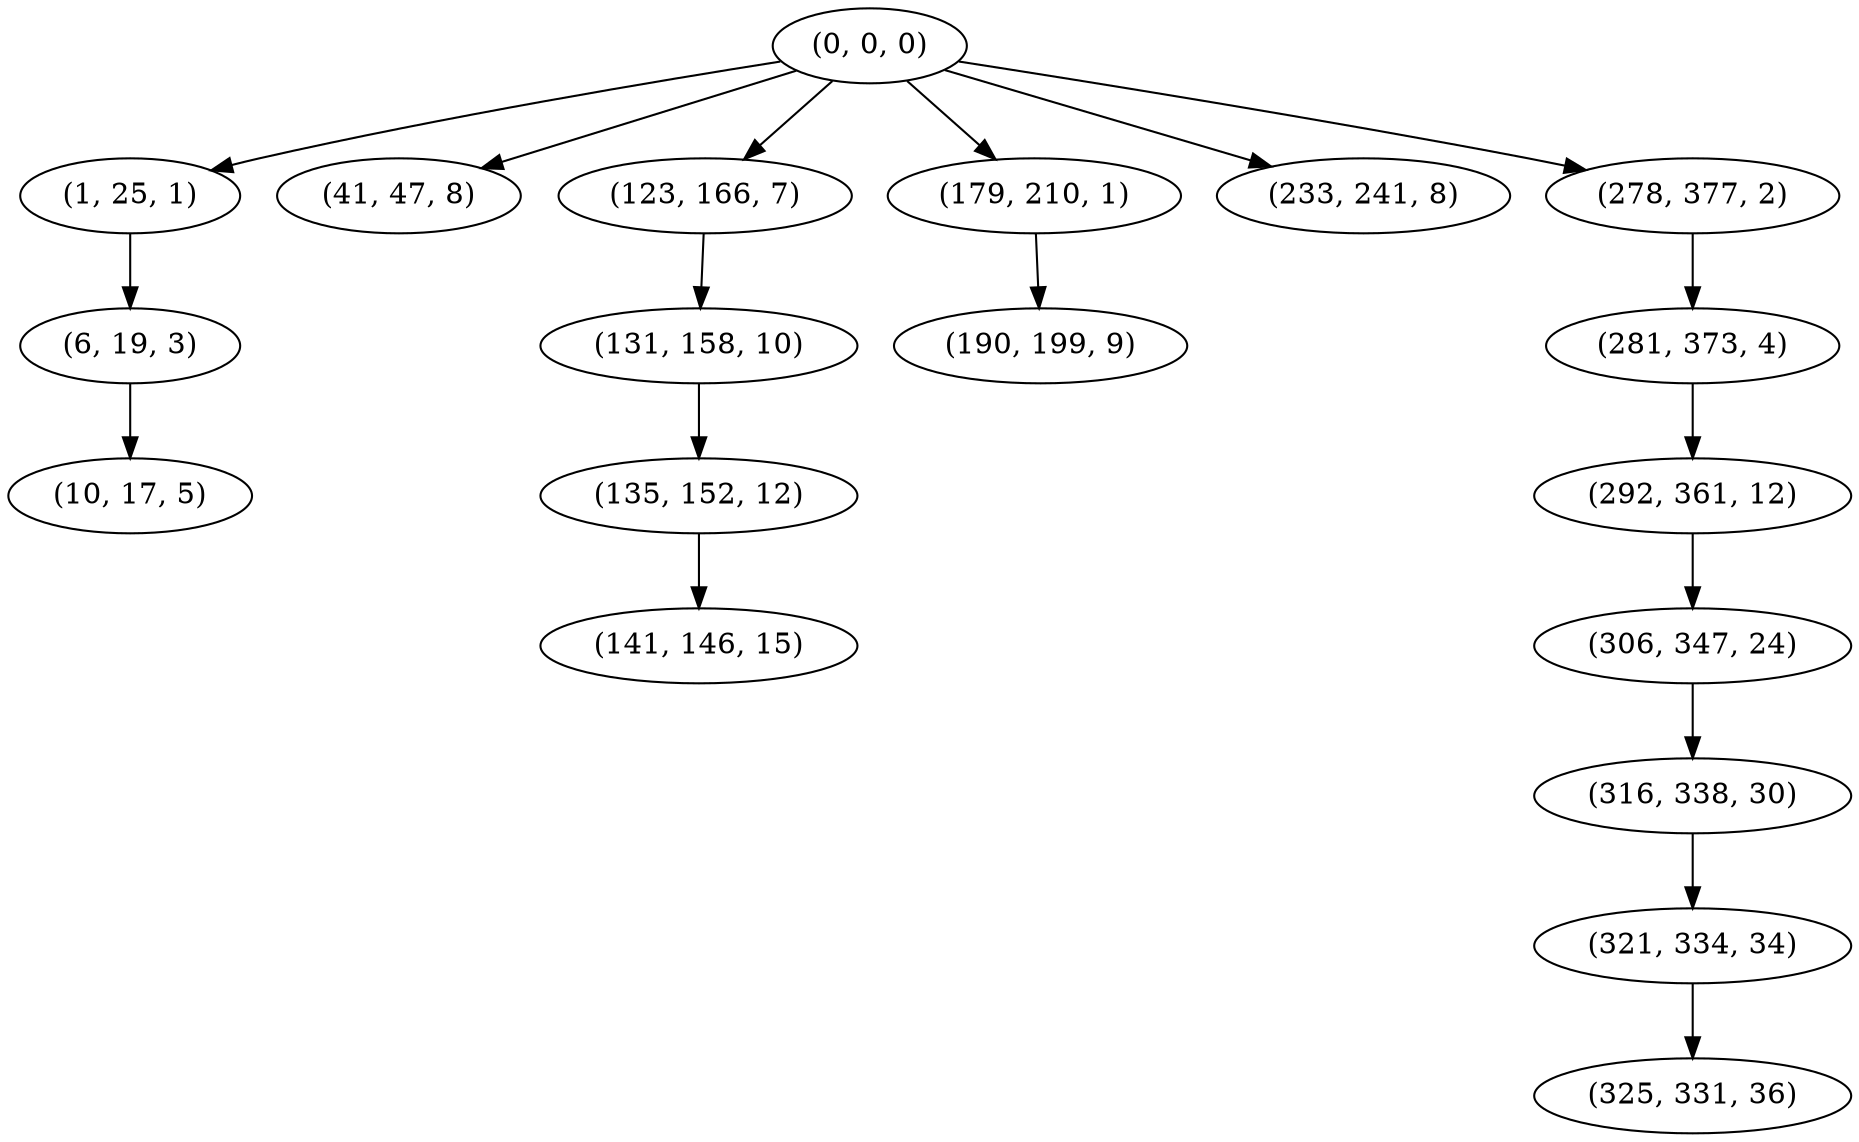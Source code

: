 digraph tree {
    "(0, 0, 0)";
    "(1, 25, 1)";
    "(6, 19, 3)";
    "(10, 17, 5)";
    "(41, 47, 8)";
    "(123, 166, 7)";
    "(131, 158, 10)";
    "(135, 152, 12)";
    "(141, 146, 15)";
    "(179, 210, 1)";
    "(190, 199, 9)";
    "(233, 241, 8)";
    "(278, 377, 2)";
    "(281, 373, 4)";
    "(292, 361, 12)";
    "(306, 347, 24)";
    "(316, 338, 30)";
    "(321, 334, 34)";
    "(325, 331, 36)";
    "(0, 0, 0)" -> "(1, 25, 1)";
    "(0, 0, 0)" -> "(41, 47, 8)";
    "(0, 0, 0)" -> "(123, 166, 7)";
    "(0, 0, 0)" -> "(179, 210, 1)";
    "(0, 0, 0)" -> "(233, 241, 8)";
    "(0, 0, 0)" -> "(278, 377, 2)";
    "(1, 25, 1)" -> "(6, 19, 3)";
    "(6, 19, 3)" -> "(10, 17, 5)";
    "(123, 166, 7)" -> "(131, 158, 10)";
    "(131, 158, 10)" -> "(135, 152, 12)";
    "(135, 152, 12)" -> "(141, 146, 15)";
    "(179, 210, 1)" -> "(190, 199, 9)";
    "(278, 377, 2)" -> "(281, 373, 4)";
    "(281, 373, 4)" -> "(292, 361, 12)";
    "(292, 361, 12)" -> "(306, 347, 24)";
    "(306, 347, 24)" -> "(316, 338, 30)";
    "(316, 338, 30)" -> "(321, 334, 34)";
    "(321, 334, 34)" -> "(325, 331, 36)";
}
